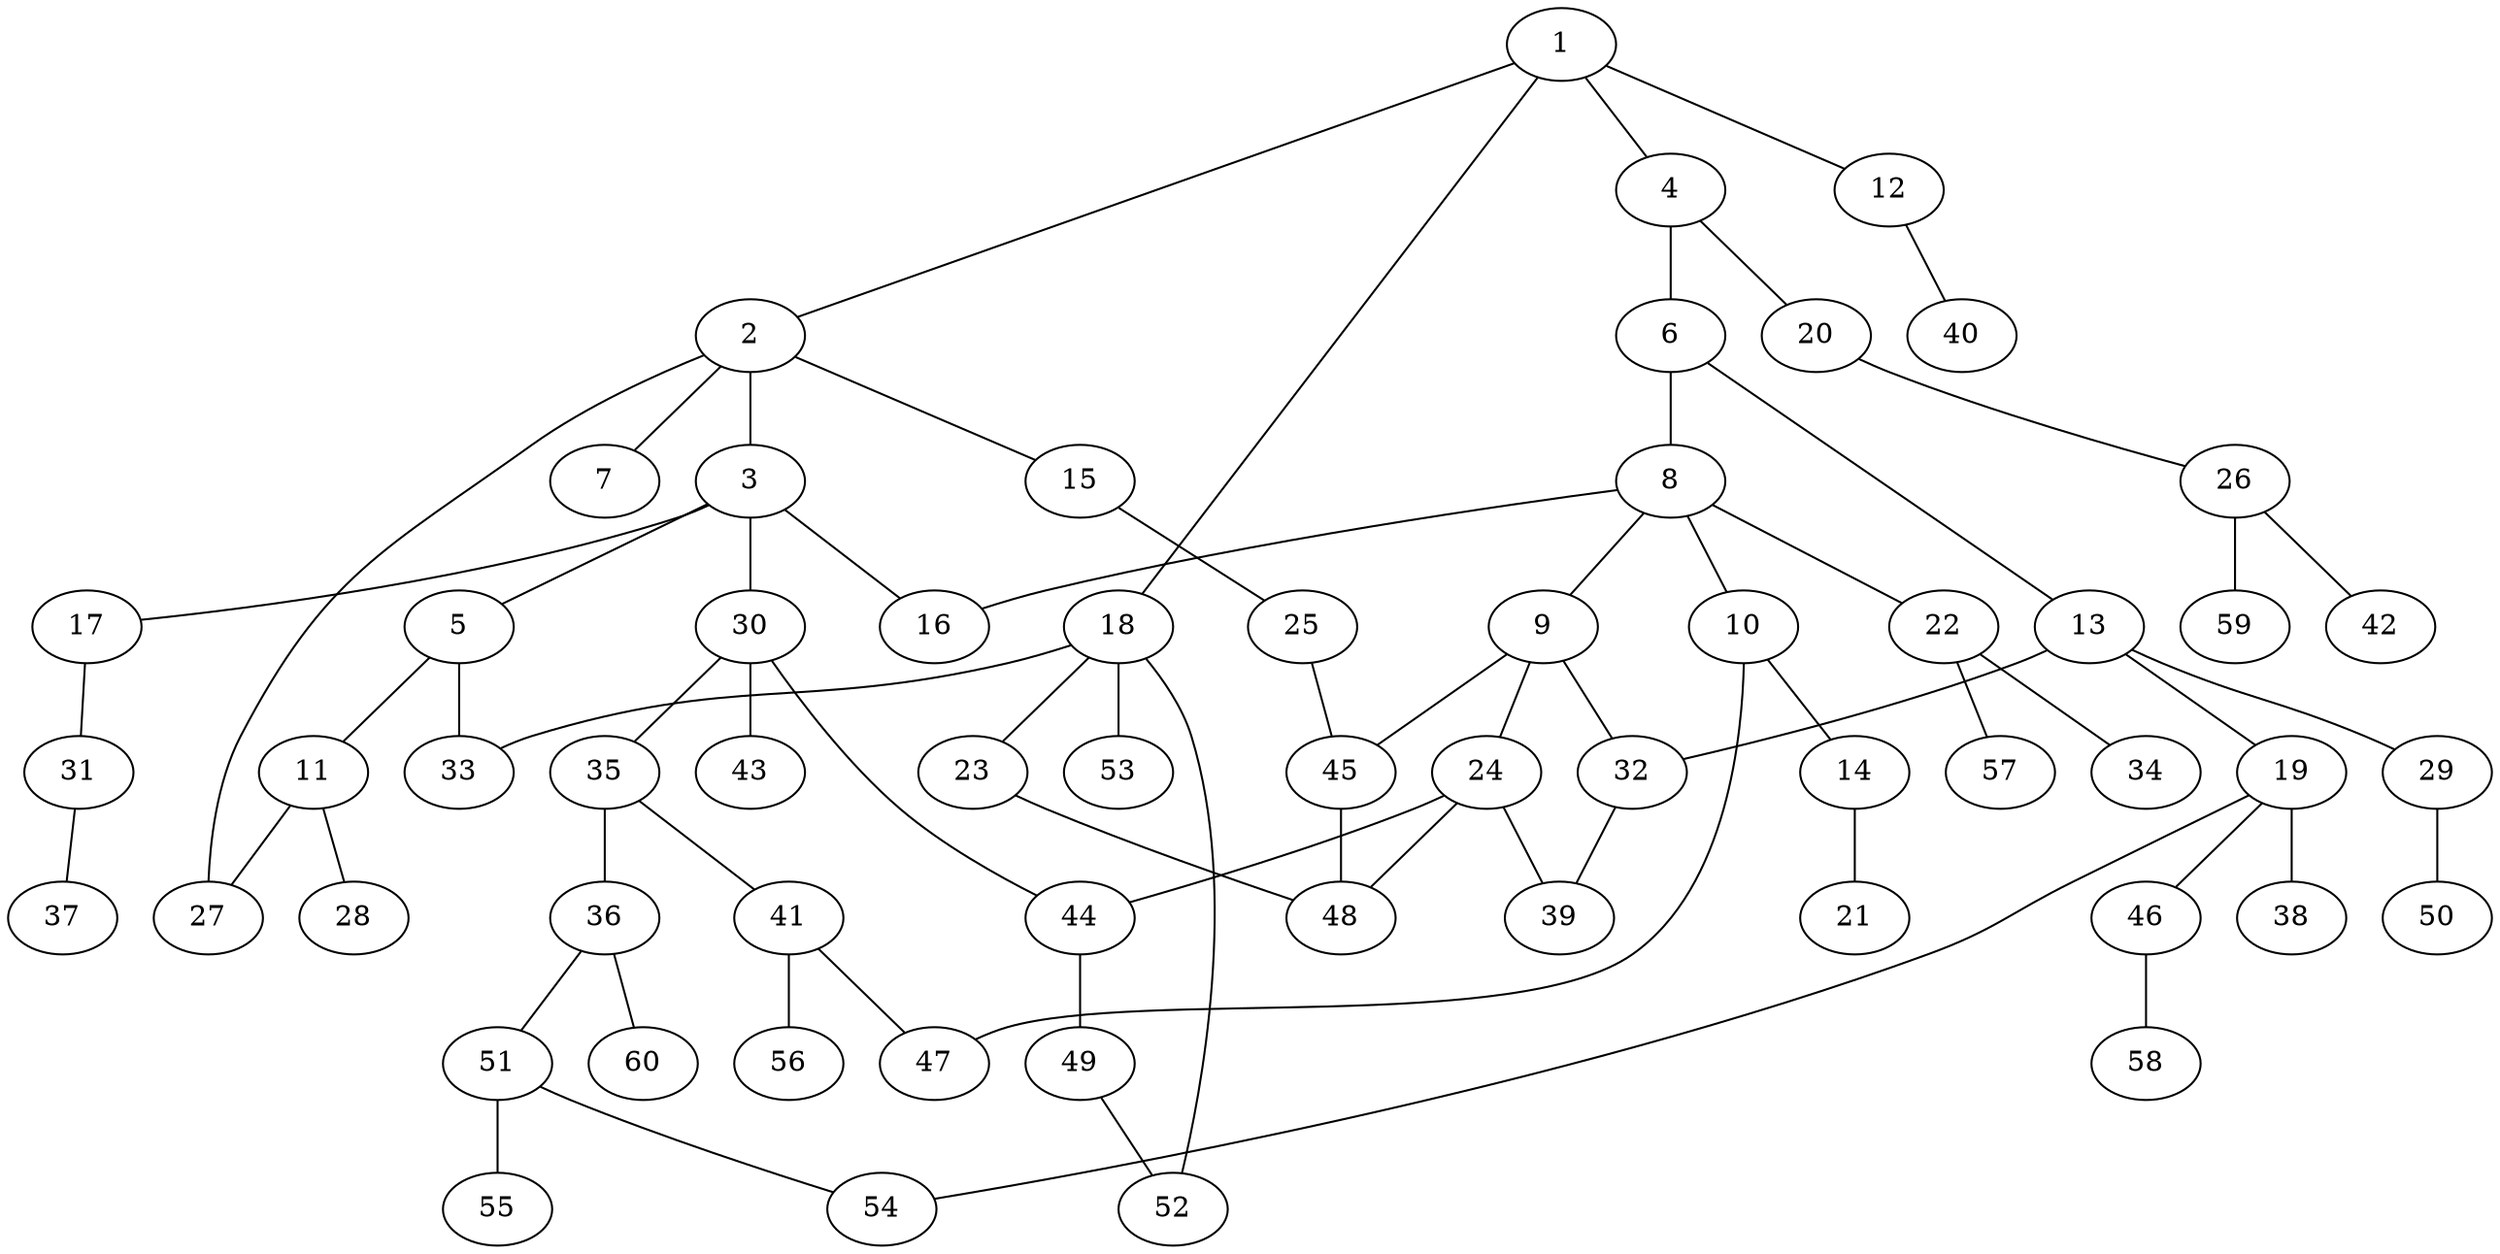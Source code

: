 graph graphname {1--2
1--4
1--12
1--18
2--3
2--7
2--15
2--27
3--5
3--16
3--17
3--30
4--6
4--20
5--11
5--33
6--8
6--13
8--9
8--10
8--16
8--22
9--24
9--32
9--45
10--14
10--47
11--27
11--28
12--40
13--19
13--29
13--32
14--21
15--25
17--31
18--23
18--33
18--52
18--53
19--38
19--46
19--54
20--26
22--34
22--57
23--48
24--39
24--44
24--48
25--45
26--42
26--59
29--50
30--35
30--43
30--44
31--37
32--39
35--36
35--41
36--51
36--60
41--47
41--56
44--49
45--48
46--58
49--52
51--54
51--55
}